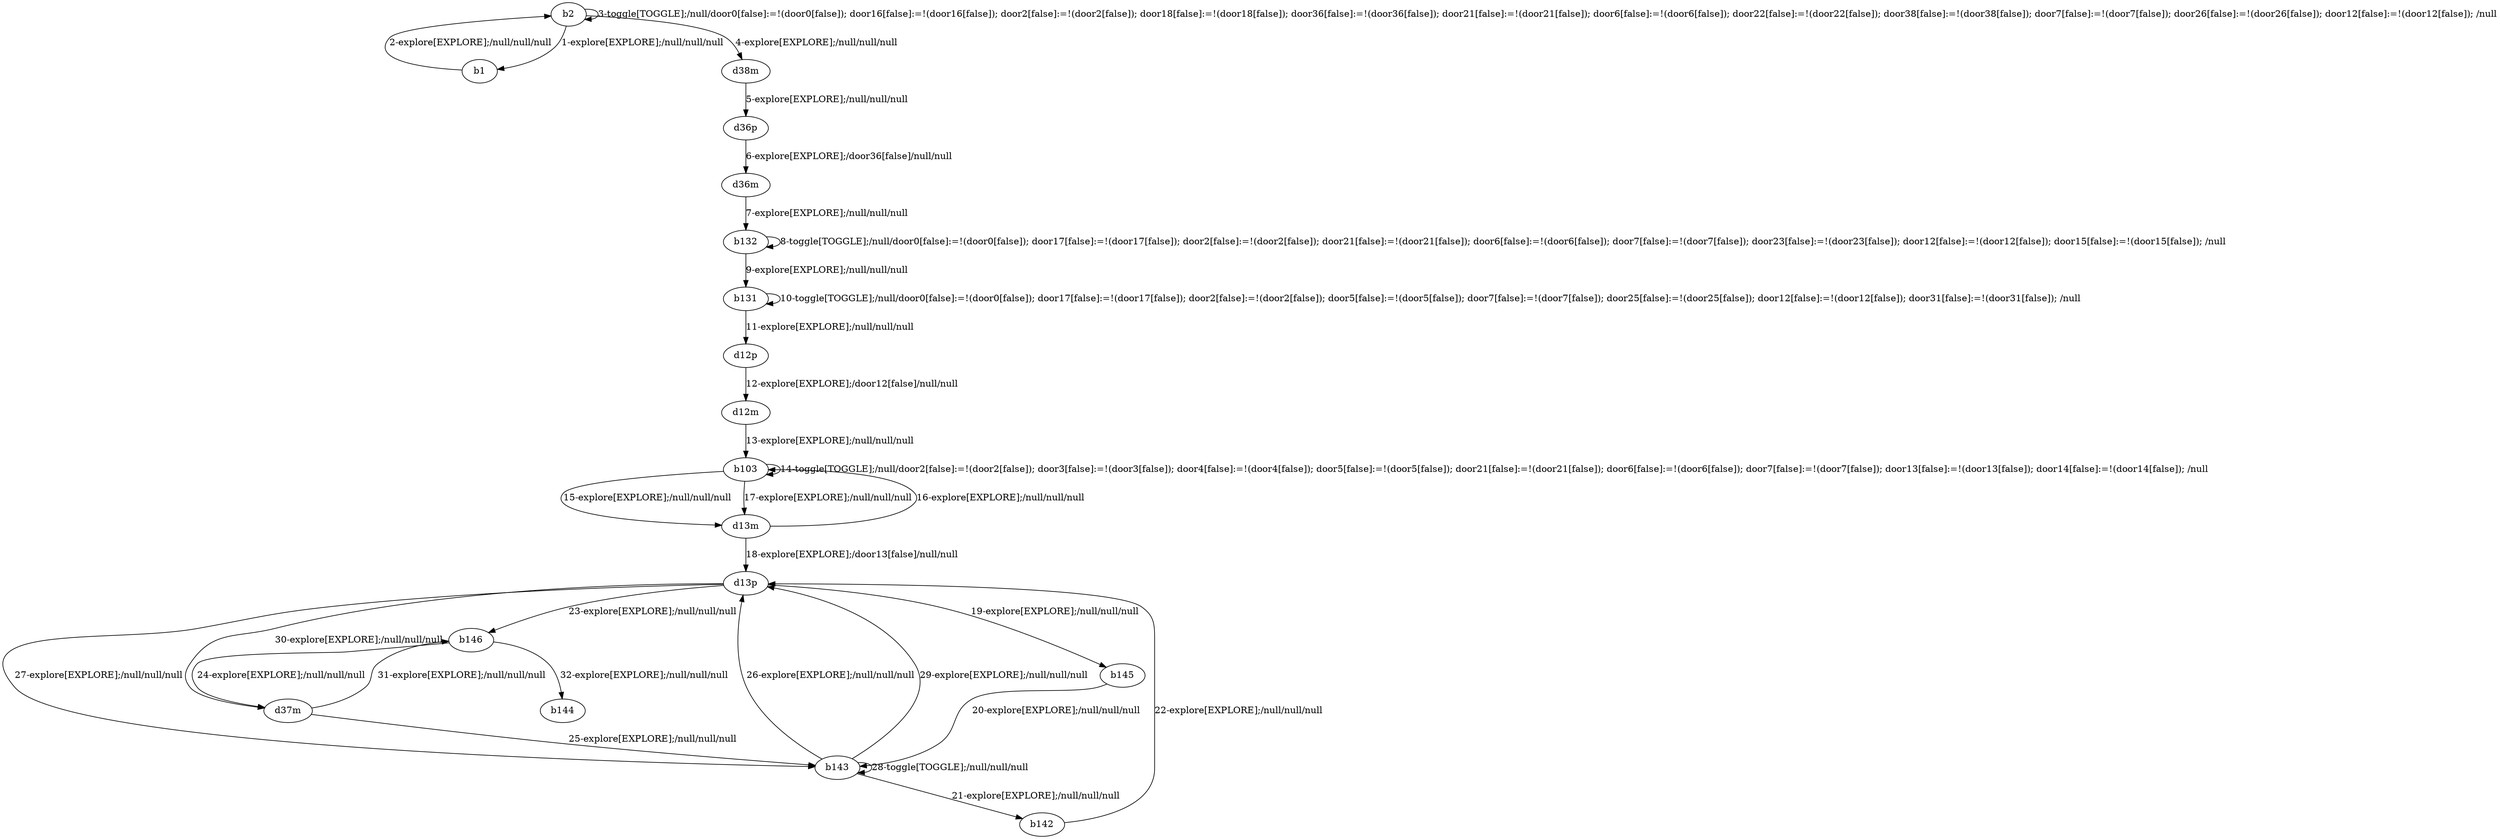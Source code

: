 # Total number of goals covered by this test: 10
# b145 --> b143
# d37m --> b143
# d13p --> b145
# d13p --> b143
# d37m --> b146
# b143 --> d13p
# d13p --> d37m
# b143 --> b142
# b146 --> d37m
# b143 --> b143

digraph g {
"b2" -> "b1" [label = "1-explore[EXPLORE];/null/null/null"];
"b1" -> "b2" [label = "2-explore[EXPLORE];/null/null/null"];
"b2" -> "b2" [label = "3-toggle[TOGGLE];/null/door0[false]:=!(door0[false]); door16[false]:=!(door16[false]); door2[false]:=!(door2[false]); door18[false]:=!(door18[false]); door36[false]:=!(door36[false]); door21[false]:=!(door21[false]); door6[false]:=!(door6[false]); door22[false]:=!(door22[false]); door38[false]:=!(door38[false]); door7[false]:=!(door7[false]); door26[false]:=!(door26[false]); door12[false]:=!(door12[false]); /null"];
"b2" -> "d38m" [label = "4-explore[EXPLORE];/null/null/null"];
"d38m" -> "d36p" [label = "5-explore[EXPLORE];/null/null/null"];
"d36p" -> "d36m" [label = "6-explore[EXPLORE];/door36[false]/null/null"];
"d36m" -> "b132" [label = "7-explore[EXPLORE];/null/null/null"];
"b132" -> "b132" [label = "8-toggle[TOGGLE];/null/door0[false]:=!(door0[false]); door17[false]:=!(door17[false]); door2[false]:=!(door2[false]); door21[false]:=!(door21[false]); door6[false]:=!(door6[false]); door7[false]:=!(door7[false]); door23[false]:=!(door23[false]); door12[false]:=!(door12[false]); door15[false]:=!(door15[false]); /null"];
"b132" -> "b131" [label = "9-explore[EXPLORE];/null/null/null"];
"b131" -> "b131" [label = "10-toggle[TOGGLE];/null/door0[false]:=!(door0[false]); door17[false]:=!(door17[false]); door2[false]:=!(door2[false]); door5[false]:=!(door5[false]); door7[false]:=!(door7[false]); door25[false]:=!(door25[false]); door12[false]:=!(door12[false]); door31[false]:=!(door31[false]); /null"];
"b131" -> "d12p" [label = "11-explore[EXPLORE];/null/null/null"];
"d12p" -> "d12m" [label = "12-explore[EXPLORE];/door12[false]/null/null"];
"d12m" -> "b103" [label = "13-explore[EXPLORE];/null/null/null"];
"b103" -> "b103" [label = "14-toggle[TOGGLE];/null/door2[false]:=!(door2[false]); door3[false]:=!(door3[false]); door4[false]:=!(door4[false]); door5[false]:=!(door5[false]); door21[false]:=!(door21[false]); door6[false]:=!(door6[false]); door7[false]:=!(door7[false]); door13[false]:=!(door13[false]); door14[false]:=!(door14[false]); /null"];
"b103" -> "d13m" [label = "15-explore[EXPLORE];/null/null/null"];
"d13m" -> "b103" [label = "16-explore[EXPLORE];/null/null/null"];
"b103" -> "d13m" [label = "17-explore[EXPLORE];/null/null/null"];
"d13m" -> "d13p" [label = "18-explore[EXPLORE];/door13[false]/null/null"];
"d13p" -> "b145" [label = "19-explore[EXPLORE];/null/null/null"];
"b145" -> "b143" [label = "20-explore[EXPLORE];/null/null/null"];
"b143" -> "b142" [label = "21-explore[EXPLORE];/null/null/null"];
"b142" -> "d13p" [label = "22-explore[EXPLORE];/null/null/null"];
"d13p" -> "b146" [label = "23-explore[EXPLORE];/null/null/null"];
"b146" -> "d37m" [label = "24-explore[EXPLORE];/null/null/null"];
"d37m" -> "b143" [label = "25-explore[EXPLORE];/null/null/null"];
"b143" -> "d13p" [label = "26-explore[EXPLORE];/null/null/null"];
"d13p" -> "b143" [label = "27-explore[EXPLORE];/null/null/null"];
"b143" -> "b143" [label = "28-toggle[TOGGLE];/null/null/null"];
"b143" -> "d13p" [label = "29-explore[EXPLORE];/null/null/null"];
"d13p" -> "d37m" [label = "30-explore[EXPLORE];/null/null/null"];
"d37m" -> "b146" [label = "31-explore[EXPLORE];/null/null/null"];
"b146" -> "b144" [label = "32-explore[EXPLORE];/null/null/null"];
}